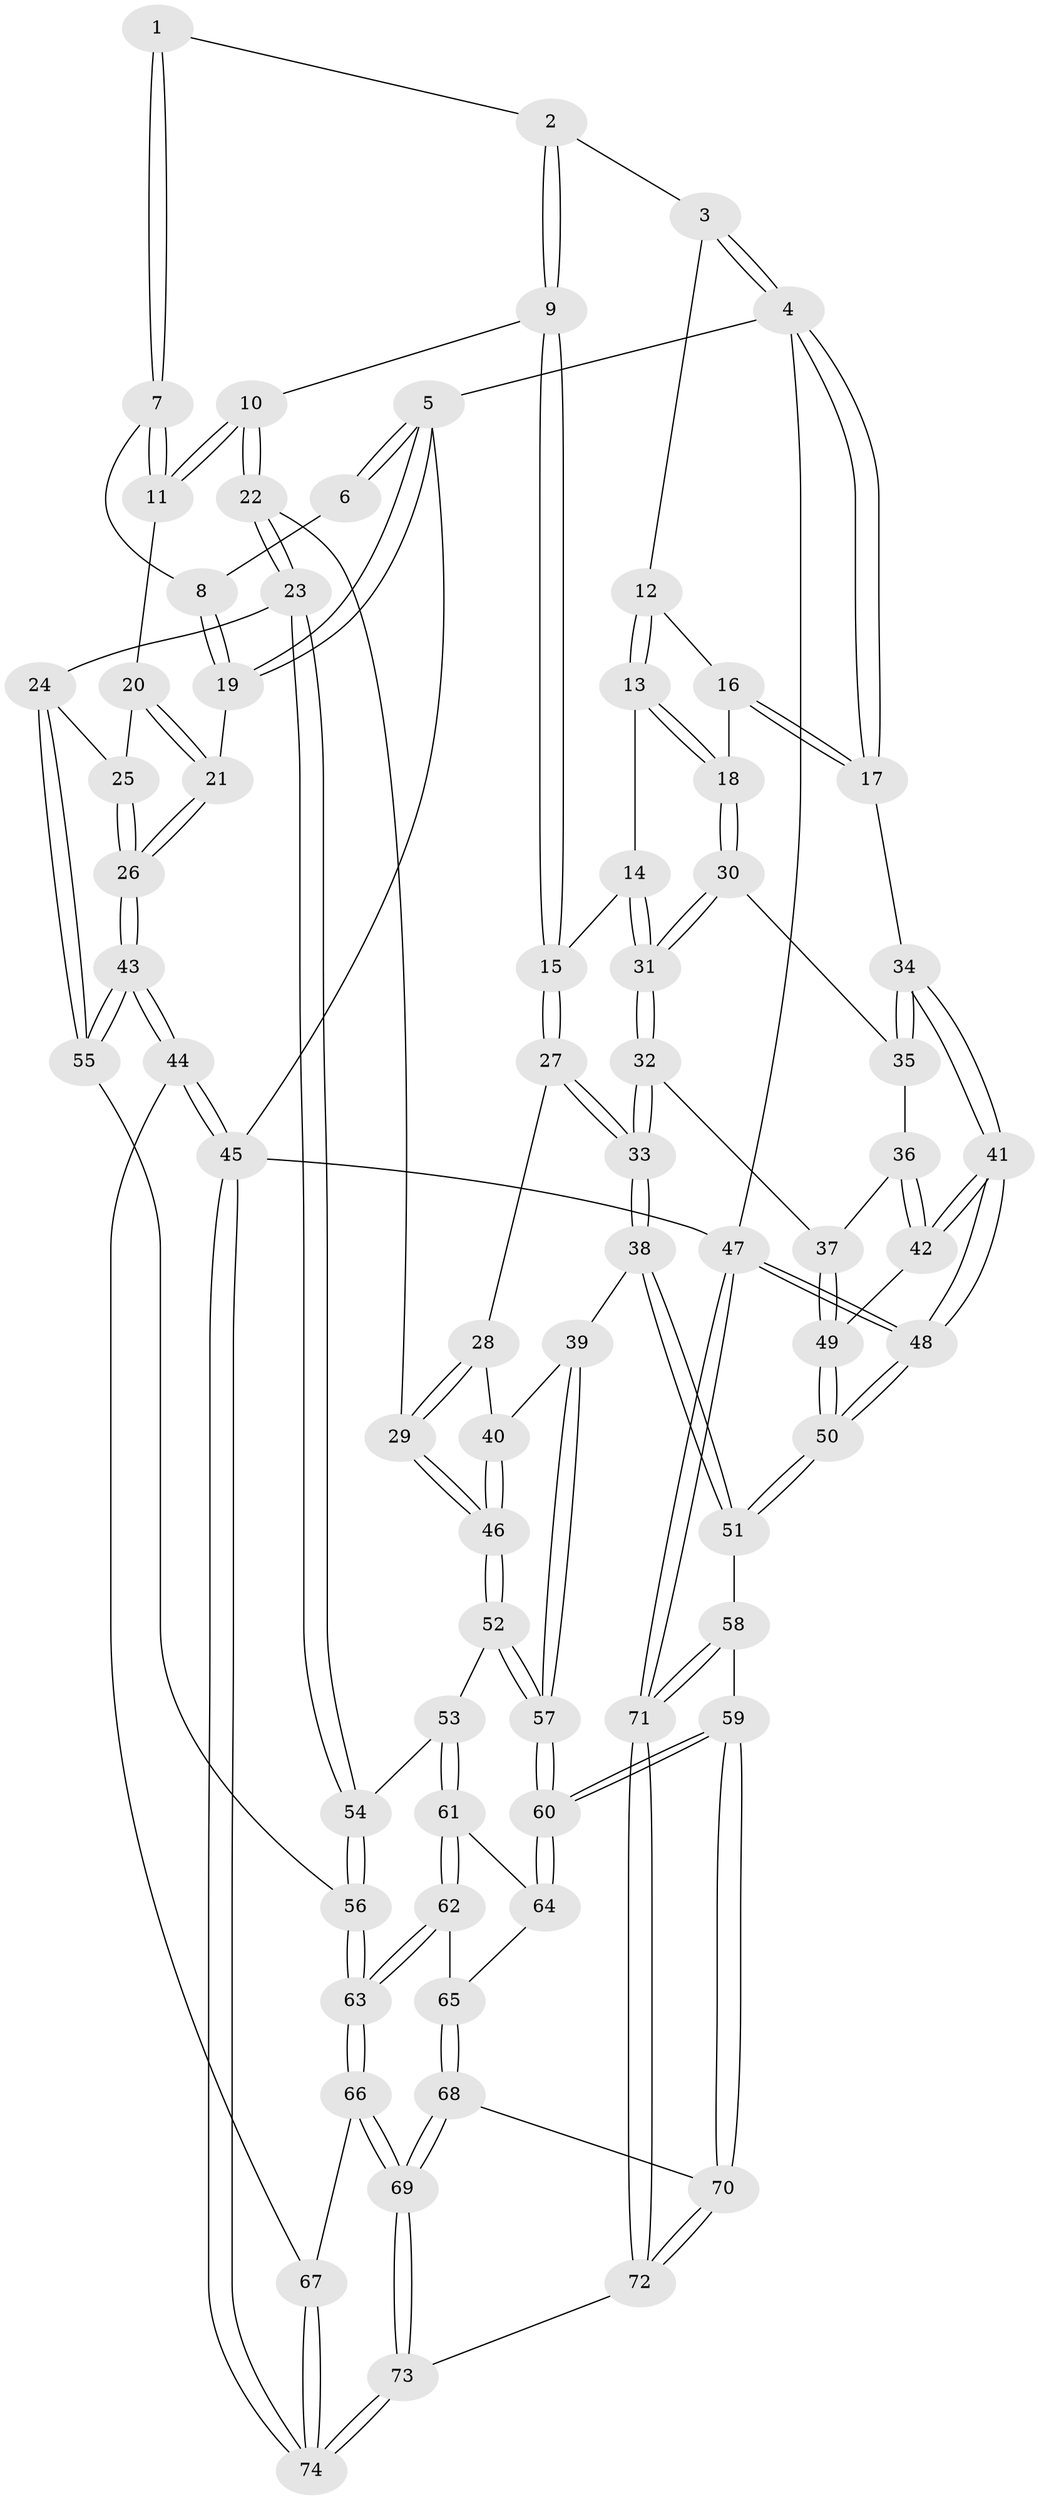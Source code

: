 // coarse degree distribution, {2: 0.17777777777777778, 3: 0.5555555555555556, 4: 0.13333333333333333, 5: 0.1111111111111111, 6: 0.022222222222222223}
// Generated by graph-tools (version 1.1) at 2025/54/03/04/25 22:54:34]
// undirected, 74 vertices, 182 edges
graph export_dot {
  node [color=gray90,style=filled];
  1 [pos="+0.36819148109148425+0"];
  2 [pos="+0.399839669204989+0"];
  3 [pos="+0.682089855644737+0"];
  4 [pos="+1+0"];
  5 [pos="+0+0"];
  6 [pos="+0.1467360675532142+0"];
  7 [pos="+0.1549103515459902+0.16094302207938052"];
  8 [pos="+0.13752681032498226+0.1358901865975881"];
  9 [pos="+0.36546983979338+0.14769324264181335"];
  10 [pos="+0.28822646347697983+0.19482836767922676"];
  11 [pos="+0.15593968732434899+0.16277679256374272"];
  12 [pos="+0.6889280090198864+0"];
  13 [pos="+0.6680953098312826+0.10919544668423499"];
  14 [pos="+0.5206788431829801+0.2418143523764355"];
  15 [pos="+0.5126643010954971+0.24305936751898732"];
  16 [pos="+0.9084778149832566+0.1515129814600889"];
  17 [pos="+1+0.056992732619742074"];
  18 [pos="+0.8033944810854505+0.2602946009063412"];
  19 [pos="+0+0"];
  20 [pos="+0.12157440470927346+0.20867250940478146"];
  21 [pos="+0+0.07681054420305228"];
  22 [pos="+0.2673066190856398+0.41245824242450024"];
  23 [pos="+0.1881359310343702+0.44196287580667865"];
  24 [pos="+0.11714770590863739+0.44554239579975197"];
  25 [pos="+0.12050051995540241+0.21043990052818123"];
  26 [pos="+0+0.3498016506145831"];
  27 [pos="+0.4550010634491535+0.3762463148961705"];
  28 [pos="+0.43428325746394286+0.3921541516138489"];
  29 [pos="+0.28847048062644604+0.42022276302198003"];
  30 [pos="+0.806552394978707+0.2935175920637536"];
  31 [pos="+0.6913419044378094+0.39351628973179076"];
  32 [pos="+0.6859258725023512+0.4189288510595167"];
  33 [pos="+0.6130441552101829+0.47765958471886666"];
  34 [pos="+1+0.2787501526564683"];
  35 [pos="+0.9070464607089995+0.3552907865766902"];
  36 [pos="+0.9045459045908566+0.4169399803240229"];
  37 [pos="+0.7447756871116277+0.48266536375914487"];
  38 [pos="+0.5933059389009179+0.5230961129334759"];
  39 [pos="+0.5270497833683435+0.542129500216905"];
  40 [pos="+0.4609147824087997+0.48461150192669417"];
  41 [pos="+1+0.5730658084523343"];
  42 [pos="+0.9132942878686207+0.4905728230326106"];
  43 [pos="+0+0.52907462049411"];
  44 [pos="+0+0.7287226295712101"];
  45 [pos="+0+1"];
  46 [pos="+0.3718083162815374+0.5713220289195801"];
  47 [pos="+1+1"];
  48 [pos="+1+1"];
  49 [pos="+0.820820664784753+0.5998076606158738"];
  50 [pos="+0.8117618423174651+0.7152045228202712"];
  51 [pos="+0.6760478513654169+0.7065802621366833"];
  52 [pos="+0.37224458222038015+0.573306409133277"];
  53 [pos="+0.30605412733093+0.6366213856129495"];
  54 [pos="+0.2520905973925843+0.6208836776590542"];
  55 [pos="+0+0.5208466366706362"];
  56 [pos="+0.15788275758716158+0.6822621161989167"];
  57 [pos="+0.45592841584917676+0.62099554285259"];
  58 [pos="+0.6458696680931453+0.7221476839994225"];
  59 [pos="+0.5140064601423807+0.7846125741429654"];
  60 [pos="+0.48853450891125244+0.7434190063663666"];
  61 [pos="+0.30889999235956495+0.65427409617753"];
  62 [pos="+0.23962145047479022+0.7694266331341693"];
  63 [pos="+0.19196180923760914+0.7761510947849496"];
  64 [pos="+0.34708161165586926+0.6960548010273712"];
  65 [pos="+0.30168788495133947+0.7881653333115777"];
  66 [pos="+0.13872348408048618+0.8664950177978148"];
  67 [pos="+0.010046823920909638+0.8352552696746355"];
  68 [pos="+0.3924290817416822+0.8511572917799206"];
  69 [pos="+0.1818035127003271+0.9633270317449021"];
  70 [pos="+0.48357317146939+0.8608554130841586"];
  71 [pos="+0.7262514341734412+1"];
  72 [pos="+0.5519565633260897+1"];
  73 [pos="+0.18467648653604102+1"];
  74 [pos="+0.061663092563174725+1"];
  1 -- 2;
  1 -- 7;
  1 -- 7;
  2 -- 3;
  2 -- 9;
  2 -- 9;
  3 -- 4;
  3 -- 4;
  3 -- 12;
  4 -- 5;
  4 -- 17;
  4 -- 17;
  4 -- 47;
  5 -- 6;
  5 -- 6;
  5 -- 19;
  5 -- 19;
  5 -- 45;
  6 -- 8;
  7 -- 8;
  7 -- 11;
  7 -- 11;
  8 -- 19;
  8 -- 19;
  9 -- 10;
  9 -- 15;
  9 -- 15;
  10 -- 11;
  10 -- 11;
  10 -- 22;
  10 -- 22;
  11 -- 20;
  12 -- 13;
  12 -- 13;
  12 -- 16;
  13 -- 14;
  13 -- 18;
  13 -- 18;
  14 -- 15;
  14 -- 31;
  14 -- 31;
  15 -- 27;
  15 -- 27;
  16 -- 17;
  16 -- 17;
  16 -- 18;
  17 -- 34;
  18 -- 30;
  18 -- 30;
  19 -- 21;
  20 -- 21;
  20 -- 21;
  20 -- 25;
  21 -- 26;
  21 -- 26;
  22 -- 23;
  22 -- 23;
  22 -- 29;
  23 -- 24;
  23 -- 54;
  23 -- 54;
  24 -- 25;
  24 -- 55;
  24 -- 55;
  25 -- 26;
  25 -- 26;
  26 -- 43;
  26 -- 43;
  27 -- 28;
  27 -- 33;
  27 -- 33;
  28 -- 29;
  28 -- 29;
  28 -- 40;
  29 -- 46;
  29 -- 46;
  30 -- 31;
  30 -- 31;
  30 -- 35;
  31 -- 32;
  31 -- 32;
  32 -- 33;
  32 -- 33;
  32 -- 37;
  33 -- 38;
  33 -- 38;
  34 -- 35;
  34 -- 35;
  34 -- 41;
  34 -- 41;
  35 -- 36;
  36 -- 37;
  36 -- 42;
  36 -- 42;
  37 -- 49;
  37 -- 49;
  38 -- 39;
  38 -- 51;
  38 -- 51;
  39 -- 40;
  39 -- 57;
  39 -- 57;
  40 -- 46;
  40 -- 46;
  41 -- 42;
  41 -- 42;
  41 -- 48;
  41 -- 48;
  42 -- 49;
  43 -- 44;
  43 -- 44;
  43 -- 55;
  43 -- 55;
  44 -- 45;
  44 -- 45;
  44 -- 67;
  45 -- 74;
  45 -- 74;
  45 -- 47;
  46 -- 52;
  46 -- 52;
  47 -- 48;
  47 -- 48;
  47 -- 71;
  47 -- 71;
  48 -- 50;
  48 -- 50;
  49 -- 50;
  49 -- 50;
  50 -- 51;
  50 -- 51;
  51 -- 58;
  52 -- 53;
  52 -- 57;
  52 -- 57;
  53 -- 54;
  53 -- 61;
  53 -- 61;
  54 -- 56;
  54 -- 56;
  55 -- 56;
  56 -- 63;
  56 -- 63;
  57 -- 60;
  57 -- 60;
  58 -- 59;
  58 -- 71;
  58 -- 71;
  59 -- 60;
  59 -- 60;
  59 -- 70;
  59 -- 70;
  60 -- 64;
  60 -- 64;
  61 -- 62;
  61 -- 62;
  61 -- 64;
  62 -- 63;
  62 -- 63;
  62 -- 65;
  63 -- 66;
  63 -- 66;
  64 -- 65;
  65 -- 68;
  65 -- 68;
  66 -- 67;
  66 -- 69;
  66 -- 69;
  67 -- 74;
  67 -- 74;
  68 -- 69;
  68 -- 69;
  68 -- 70;
  69 -- 73;
  69 -- 73;
  70 -- 72;
  70 -- 72;
  71 -- 72;
  71 -- 72;
  72 -- 73;
  73 -- 74;
  73 -- 74;
}
